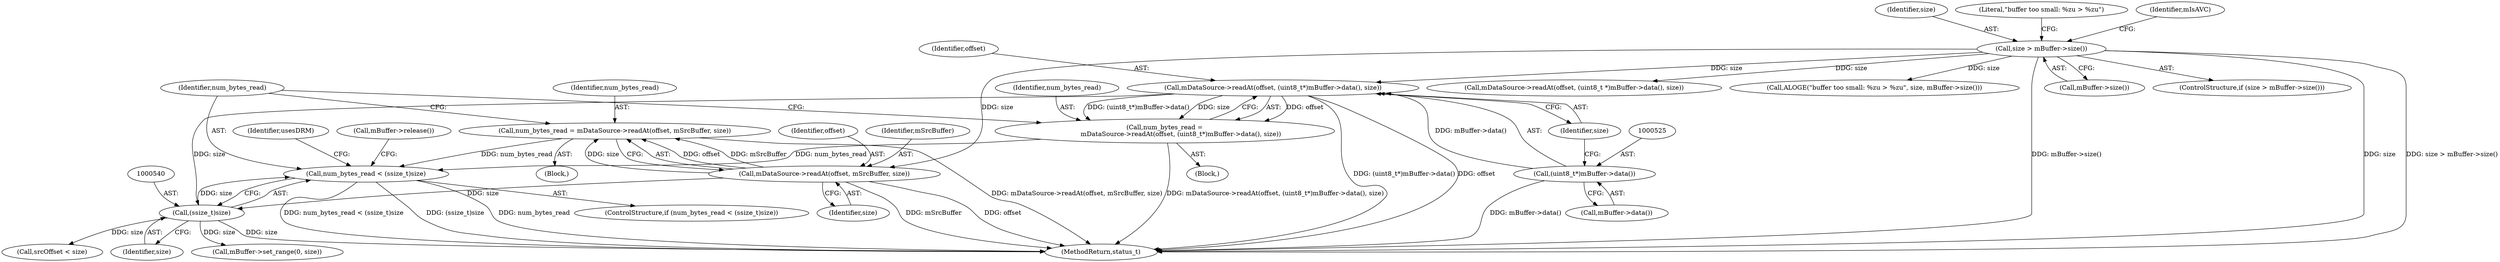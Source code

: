 digraph "0_Android_7a282fb64fef25349e9d341f102d9cea3bf75baf@API" {
"1000537" [label="(Call,num_bytes_read < (ssize_t)size)"];
"1000530" [label="(Call,num_bytes_read = mDataSource->readAt(offset, mSrcBuffer, size))"];
"1000532" [label="(Call,mDataSource->readAt(offset, mSrcBuffer, size))"];
"1000310" [label="(Call,size > mBuffer->size())"];
"1000520" [label="(Call,num_bytes_read =\n                mDataSource->readAt(offset, (uint8_t*)mBuffer->data(), size))"];
"1000522" [label="(Call,mDataSource->readAt(offset, (uint8_t*)mBuffer->data(), size))"];
"1000524" [label="(Call,(uint8_t*)mBuffer->data())"];
"1000539" [label="(Call,(ssize_t)size)"];
"1000529" [label="(Block,)"];
"1000576" [label="(Call,srcOffset < size)"];
"1000335" [label="(Call,mDataSource->readAt(offset, (uint8_t *)mBuffer->data(), size))"];
"1000550" [label="(Identifier,usesDRM)"];
"1000527" [label="(Identifier,size)"];
"1000533" [label="(Identifier,offset)"];
"1000526" [label="(Call,mBuffer->data())"];
"1000530" [label="(Call,num_bytes_read = mDataSource->readAt(offset, mSrcBuffer, size))"];
"1000311" [label="(Identifier,size)"];
"1000314" [label="(Call,ALOGE(\"buffer too small: %zu > %zu\", size, mBuffer->size()))"];
"1000521" [label="(Identifier,num_bytes_read)"];
"1000534" [label="(Identifier,mSrcBuffer)"];
"1000312" [label="(Call,mBuffer->size())"];
"1000556" [label="(Call,mBuffer->set_range(0, size))"];
"1000541" [label="(Identifier,size)"];
"1000531" [label="(Identifier,num_bytes_read)"];
"1000310" [label="(Call,size > mBuffer->size())"];
"1000315" [label="(Literal,\"buffer too small: %zu > %zu\")"];
"1000324" [label="(Identifier,mIsAVC)"];
"1000766" [label="(MethodReturn,status_t)"];
"1000532" [label="(Call,mDataSource->readAt(offset, mSrcBuffer, size))"];
"1000523" [label="(Identifier,offset)"];
"1000537" [label="(Call,num_bytes_read < (ssize_t)size)"];
"1000522" [label="(Call,mDataSource->readAt(offset, (uint8_t*)mBuffer->data(), size))"];
"1000520" [label="(Call,num_bytes_read =\n                mDataSource->readAt(offset, (uint8_t*)mBuffer->data(), size))"];
"1000536" [label="(ControlStructure,if (num_bytes_read < (ssize_t)size))"];
"1000309" [label="(ControlStructure,if (size > mBuffer->size()))"];
"1000538" [label="(Identifier,num_bytes_read)"];
"1000543" [label="(Call,mBuffer->release())"];
"1000519" [label="(Block,)"];
"1000535" [label="(Identifier,size)"];
"1000539" [label="(Call,(ssize_t)size)"];
"1000524" [label="(Call,(uint8_t*)mBuffer->data())"];
"1000537" -> "1000536"  [label="AST: "];
"1000537" -> "1000539"  [label="CFG: "];
"1000538" -> "1000537"  [label="AST: "];
"1000539" -> "1000537"  [label="AST: "];
"1000543" -> "1000537"  [label="CFG: "];
"1000550" -> "1000537"  [label="CFG: "];
"1000537" -> "1000766"  [label="DDG: (ssize_t)size"];
"1000537" -> "1000766"  [label="DDG: num_bytes_read"];
"1000537" -> "1000766"  [label="DDG: num_bytes_read < (ssize_t)size"];
"1000530" -> "1000537"  [label="DDG: num_bytes_read"];
"1000520" -> "1000537"  [label="DDG: num_bytes_read"];
"1000539" -> "1000537"  [label="DDG: size"];
"1000530" -> "1000529"  [label="AST: "];
"1000530" -> "1000532"  [label="CFG: "];
"1000531" -> "1000530"  [label="AST: "];
"1000532" -> "1000530"  [label="AST: "];
"1000538" -> "1000530"  [label="CFG: "];
"1000530" -> "1000766"  [label="DDG: mDataSource->readAt(offset, mSrcBuffer, size)"];
"1000532" -> "1000530"  [label="DDG: offset"];
"1000532" -> "1000530"  [label="DDG: mSrcBuffer"];
"1000532" -> "1000530"  [label="DDG: size"];
"1000532" -> "1000535"  [label="CFG: "];
"1000533" -> "1000532"  [label="AST: "];
"1000534" -> "1000532"  [label="AST: "];
"1000535" -> "1000532"  [label="AST: "];
"1000532" -> "1000766"  [label="DDG: offset"];
"1000532" -> "1000766"  [label="DDG: mSrcBuffer"];
"1000310" -> "1000532"  [label="DDG: size"];
"1000532" -> "1000539"  [label="DDG: size"];
"1000310" -> "1000309"  [label="AST: "];
"1000310" -> "1000312"  [label="CFG: "];
"1000311" -> "1000310"  [label="AST: "];
"1000312" -> "1000310"  [label="AST: "];
"1000315" -> "1000310"  [label="CFG: "];
"1000324" -> "1000310"  [label="CFG: "];
"1000310" -> "1000766"  [label="DDG: size > mBuffer->size()"];
"1000310" -> "1000766"  [label="DDG: mBuffer->size()"];
"1000310" -> "1000766"  [label="DDG: size"];
"1000310" -> "1000314"  [label="DDG: size"];
"1000310" -> "1000335"  [label="DDG: size"];
"1000310" -> "1000522"  [label="DDG: size"];
"1000520" -> "1000519"  [label="AST: "];
"1000520" -> "1000522"  [label="CFG: "];
"1000521" -> "1000520"  [label="AST: "];
"1000522" -> "1000520"  [label="AST: "];
"1000538" -> "1000520"  [label="CFG: "];
"1000520" -> "1000766"  [label="DDG: mDataSource->readAt(offset, (uint8_t*)mBuffer->data(), size)"];
"1000522" -> "1000520"  [label="DDG: offset"];
"1000522" -> "1000520"  [label="DDG: (uint8_t*)mBuffer->data()"];
"1000522" -> "1000520"  [label="DDG: size"];
"1000522" -> "1000527"  [label="CFG: "];
"1000523" -> "1000522"  [label="AST: "];
"1000524" -> "1000522"  [label="AST: "];
"1000527" -> "1000522"  [label="AST: "];
"1000522" -> "1000766"  [label="DDG: (uint8_t*)mBuffer->data()"];
"1000522" -> "1000766"  [label="DDG: offset"];
"1000524" -> "1000522"  [label="DDG: mBuffer->data()"];
"1000522" -> "1000539"  [label="DDG: size"];
"1000524" -> "1000526"  [label="CFG: "];
"1000525" -> "1000524"  [label="AST: "];
"1000526" -> "1000524"  [label="AST: "];
"1000527" -> "1000524"  [label="CFG: "];
"1000524" -> "1000766"  [label="DDG: mBuffer->data()"];
"1000539" -> "1000541"  [label="CFG: "];
"1000540" -> "1000539"  [label="AST: "];
"1000541" -> "1000539"  [label="AST: "];
"1000539" -> "1000766"  [label="DDG: size"];
"1000539" -> "1000556"  [label="DDG: size"];
"1000539" -> "1000576"  [label="DDG: size"];
}
